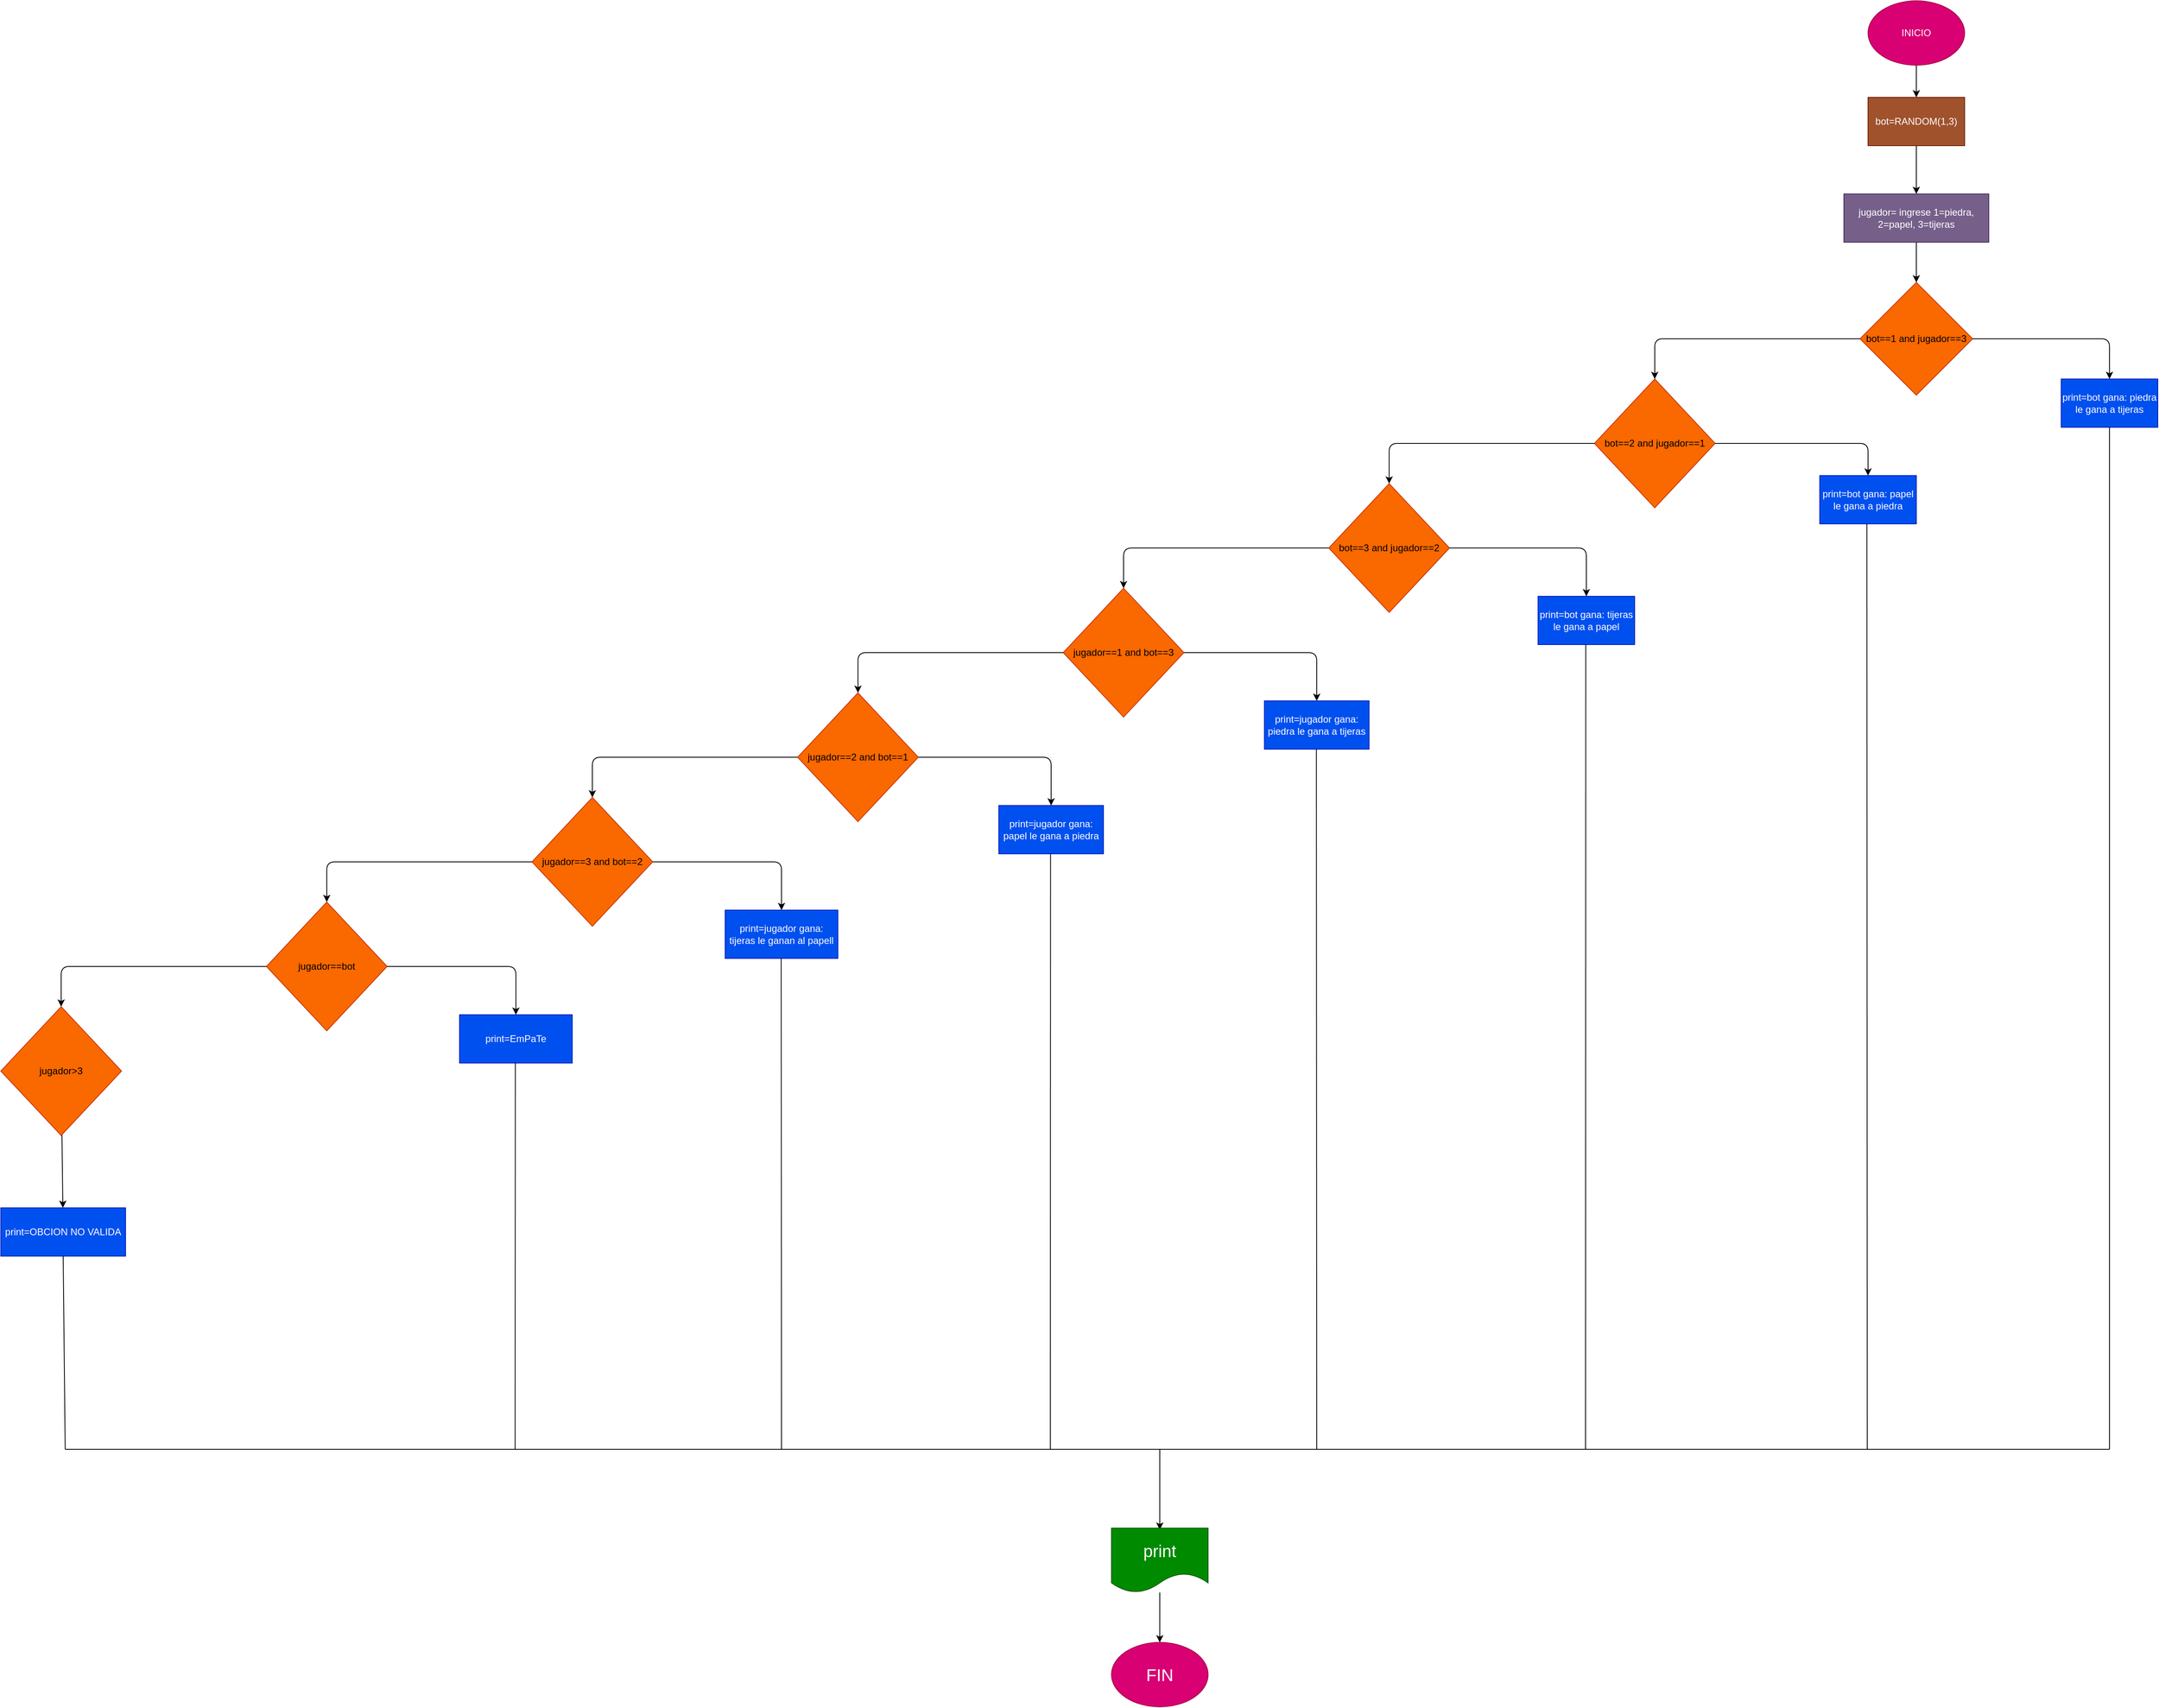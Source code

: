 <mxfile>
    <diagram id="DFc3YSKYLJL_X5v4jf5l" name="Página-1">
        <mxGraphModel dx="3273" dy="537" grid="1" gridSize="10" guides="1" tooltips="1" connect="1" arrows="1" fold="1" page="1" pageScale="1" pageWidth="1169" pageHeight="827" math="0" shadow="0">
            <root>
                <mxCell id="0"/>
                <mxCell id="1" parent="0"/>
                <mxCell id="11" value="" style="edgeStyle=none;html=1;" edge="1" parent="1" source="12" target="14">
                    <mxGeometry relative="1" as="geometry"/>
                </mxCell>
                <mxCell id="12" value="INICIO" style="ellipse;whiteSpace=wrap;html=1;fillColor=#d80073;fontColor=#ffffff;strokeColor=#A50040;" vertex="1" parent="1">
                    <mxGeometry x="400" y="440" width="120" height="80" as="geometry"/>
                </mxCell>
                <mxCell id="13" value="" style="edgeStyle=none;html=1;" edge="1" parent="1" source="14">
                    <mxGeometry relative="1" as="geometry">
                        <mxPoint x="460" y="680" as="targetPoint"/>
                    </mxGeometry>
                </mxCell>
                <mxCell id="14" value="bot=RANDOM(1,3)" style="rounded=0;whiteSpace=wrap;html=1;fillColor=#a0522d;fontColor=#ffffff;strokeColor=#6D1F00;" vertex="1" parent="1">
                    <mxGeometry x="400" y="560" width="120" height="60" as="geometry"/>
                </mxCell>
                <mxCell id="15" value="" style="edgeStyle=none;html=1;" edge="1" parent="1" source="16" target="17">
                    <mxGeometry relative="1" as="geometry"/>
                </mxCell>
                <mxCell id="16" value="jugador= ingrese 1=piedra, 2=papel, 3=tijeras" style="rounded=0;whiteSpace=wrap;html=1;fillColor=#76608a;fontColor=#ffffff;strokeColor=#432D57;" vertex="1" parent="1">
                    <mxGeometry x="370" y="680" width="180" height="60" as="geometry"/>
                </mxCell>
                <mxCell id="17" value="bot==1 and jugador==3" style="rhombus;whiteSpace=wrap;html=1;fillColor=#fa6800;fontColor=#000000;strokeColor=#C73500;" vertex="1" parent="1">
                    <mxGeometry x="390" y="790" width="140" height="140" as="geometry"/>
                </mxCell>
                <mxCell id="18" value="print=bot gana: piedra le gana a tijeras" style="rounded=0;whiteSpace=wrap;html=1;fillColor=#0050ef;fontColor=#ffffff;strokeColor=#001DBC;" vertex="1" parent="1">
                    <mxGeometry x="640" y="910" width="120" height="60" as="geometry"/>
                </mxCell>
                <mxCell id="19" value="" style="endArrow=classic;html=1;exitX=1;exitY=0.5;exitDx=0;exitDy=0;" edge="1" parent="1" source="17">
                    <mxGeometry width="50" height="50" relative="1" as="geometry">
                        <mxPoint x="430" y="950" as="sourcePoint"/>
                        <mxPoint x="700" y="910" as="targetPoint"/>
                        <Array as="points">
                            <mxPoint x="700" y="860"/>
                        </Array>
                    </mxGeometry>
                </mxCell>
                <mxCell id="20" value="bot==2 and jugador==1" style="rhombus;whiteSpace=wrap;html=1;fillColor=#fa6800;fontColor=#000000;strokeColor=#C73500;" vertex="1" parent="1">
                    <mxGeometry x="60" y="910" width="150" height="160" as="geometry"/>
                </mxCell>
                <mxCell id="21" value="" style="endArrow=classic;html=1;entryX=0.5;entryY=0;entryDx=0;entryDy=0;exitX=0;exitY=0.5;exitDx=0;exitDy=0;" edge="1" parent="1" source="17" target="20">
                    <mxGeometry width="50" height="50" relative="1" as="geometry">
                        <mxPoint x="500" y="990" as="sourcePoint"/>
                        <mxPoint x="550" y="940" as="targetPoint"/>
                        <Array as="points">
                            <mxPoint x="135" y="860"/>
                        </Array>
                    </mxGeometry>
                </mxCell>
                <mxCell id="22" value="print=bot gana: papel le gana a piedra" style="rounded=0;whiteSpace=wrap;html=1;fillColor=#0050ef;fontColor=#ffffff;strokeColor=#001DBC;" vertex="1" parent="1">
                    <mxGeometry x="340" y="1030" width="120" height="60" as="geometry"/>
                </mxCell>
                <mxCell id="23" value="" style="endArrow=classic;html=1;exitX=1;exitY=0.5;exitDx=0;exitDy=0;" edge="1" parent="1">
                    <mxGeometry width="50" height="50" relative="1" as="geometry">
                        <mxPoint x="210" y="990" as="sourcePoint"/>
                        <mxPoint x="400" y="1030" as="targetPoint"/>
                        <Array as="points">
                            <mxPoint x="300" y="990"/>
                            <mxPoint x="400" y="990"/>
                        </Array>
                    </mxGeometry>
                </mxCell>
                <mxCell id="24" value="bot==3 and jugador==2" style="rhombus;whiteSpace=wrap;html=1;fillColor=#fa6800;fontColor=#000000;strokeColor=#C73500;" vertex="1" parent="1">
                    <mxGeometry x="-270" y="1040" width="150" height="160" as="geometry"/>
                </mxCell>
                <mxCell id="25" value="" style="endArrow=classic;html=1;entryX=0.5;entryY=0;entryDx=0;entryDy=0;exitX=0;exitY=0.5;exitDx=0;exitDy=0;" edge="1" parent="1" target="24">
                    <mxGeometry width="50" height="50" relative="1" as="geometry">
                        <mxPoint x="60" y="990" as="sourcePoint"/>
                        <mxPoint x="220" y="1070" as="targetPoint"/>
                        <Array as="points">
                            <mxPoint x="-195" y="990"/>
                        </Array>
                    </mxGeometry>
                </mxCell>
                <mxCell id="26" value="print=bot gana: tijeras le gana a papel" style="rounded=0;whiteSpace=wrap;html=1;fillColor=#0050ef;fontColor=#ffffff;strokeColor=#001DBC;" vertex="1" parent="1">
                    <mxGeometry x="-10" y="1180" width="120" height="60" as="geometry"/>
                </mxCell>
                <mxCell id="27" value="" style="endArrow=classic;html=1;entryX=0.5;entryY=0;entryDx=0;entryDy=0;exitX=1;exitY=0.5;exitDx=0;exitDy=0;" edge="1" parent="1" target="26">
                    <mxGeometry width="50" height="50" relative="1" as="geometry">
                        <mxPoint x="-120" y="1120" as="sourcePoint"/>
                        <mxPoint x="-170" y="1160" as="targetPoint"/>
                        <Array as="points">
                            <mxPoint x="-30" y="1120"/>
                            <mxPoint x="50" y="1120"/>
                        </Array>
                    </mxGeometry>
                </mxCell>
                <mxCell id="28" value="jugador==1 and bot==3" style="rhombus;whiteSpace=wrap;html=1;fillColor=#fa6800;fontColor=#000000;strokeColor=#C73500;" vertex="1" parent="1">
                    <mxGeometry x="-600" y="1170" width="150" height="160" as="geometry"/>
                </mxCell>
                <mxCell id="29" value="" style="endArrow=classic;html=1;entryX=0.5;entryY=0;entryDx=0;entryDy=0;exitX=0;exitY=0.5;exitDx=0;exitDy=0;" edge="1" parent="1" target="28">
                    <mxGeometry width="50" height="50" relative="1" as="geometry">
                        <mxPoint x="-270" y="1120" as="sourcePoint"/>
                        <mxPoint x="-110" y="1200" as="targetPoint"/>
                        <Array as="points">
                            <mxPoint x="-525" y="1120"/>
                        </Array>
                    </mxGeometry>
                </mxCell>
                <mxCell id="30" value="print=jugador gana: piedra le gana a tijeras" style="rounded=0;whiteSpace=wrap;html=1;fillColor=#0050ef;fontColor=#ffffff;strokeColor=#001DBC;" vertex="1" parent="1">
                    <mxGeometry x="-350" y="1310" width="130" height="60" as="geometry"/>
                </mxCell>
                <mxCell id="31" value="" style="endArrow=classic;html=1;entryX=0.5;entryY=0;entryDx=0;entryDy=0;exitX=1;exitY=0.5;exitDx=0;exitDy=0;" edge="1" parent="1" target="30">
                    <mxGeometry width="50" height="50" relative="1" as="geometry">
                        <mxPoint x="-450" y="1250" as="sourcePoint"/>
                        <mxPoint x="-500" y="1290" as="targetPoint"/>
                        <Array as="points">
                            <mxPoint x="-360" y="1250"/>
                            <mxPoint x="-285" y="1250"/>
                        </Array>
                    </mxGeometry>
                </mxCell>
                <mxCell id="32" value="jugador==2 and bot==1" style="rhombus;whiteSpace=wrap;html=1;fillColor=#fa6800;fontColor=#000000;strokeColor=#C73500;" vertex="1" parent="1">
                    <mxGeometry x="-930" y="1300" width="150" height="160" as="geometry"/>
                </mxCell>
                <mxCell id="33" value="" style="endArrow=classic;html=1;entryX=0.5;entryY=0;entryDx=0;entryDy=0;exitX=0;exitY=0.5;exitDx=0;exitDy=0;" edge="1" parent="1" target="32">
                    <mxGeometry width="50" height="50" relative="1" as="geometry">
                        <mxPoint x="-600" y="1250" as="sourcePoint"/>
                        <mxPoint x="-440" y="1330" as="targetPoint"/>
                        <Array as="points">
                            <mxPoint x="-855" y="1250"/>
                        </Array>
                    </mxGeometry>
                </mxCell>
                <mxCell id="34" value="print=jugador gana: papel le gana a piedra" style="rounded=0;whiteSpace=wrap;html=1;fillColor=#0050ef;fontColor=#ffffff;strokeColor=#001DBC;" vertex="1" parent="1">
                    <mxGeometry x="-680" y="1440" width="130" height="60" as="geometry"/>
                </mxCell>
                <mxCell id="35" value="" style="endArrow=classic;html=1;entryX=0.5;entryY=0;entryDx=0;entryDy=0;exitX=1;exitY=0.5;exitDx=0;exitDy=0;" edge="1" parent="1" target="34">
                    <mxGeometry width="50" height="50" relative="1" as="geometry">
                        <mxPoint x="-780" y="1380" as="sourcePoint"/>
                        <mxPoint x="-830" y="1420" as="targetPoint"/>
                        <Array as="points">
                            <mxPoint x="-690" y="1380"/>
                            <mxPoint x="-615" y="1380"/>
                        </Array>
                    </mxGeometry>
                </mxCell>
                <mxCell id="36" value="jugador==3 and bot==2" style="rhombus;whiteSpace=wrap;html=1;fillColor=#fa6800;fontColor=#000000;strokeColor=#C73500;" vertex="1" parent="1">
                    <mxGeometry x="-1260" y="1430" width="150" height="160" as="geometry"/>
                </mxCell>
                <mxCell id="37" value="" style="endArrow=classic;html=1;entryX=0.5;entryY=0;entryDx=0;entryDy=0;exitX=0;exitY=0.5;exitDx=0;exitDy=0;" edge="1" parent="1" target="36">
                    <mxGeometry width="50" height="50" relative="1" as="geometry">
                        <mxPoint x="-930" y="1380" as="sourcePoint"/>
                        <mxPoint x="-770" y="1460" as="targetPoint"/>
                        <Array as="points">
                            <mxPoint x="-1185" y="1380"/>
                        </Array>
                    </mxGeometry>
                </mxCell>
                <mxCell id="38" value="print=jugador gana: tijeras le ganan al papell" style="rounded=0;whiteSpace=wrap;html=1;fillColor=#0050ef;fontColor=#ffffff;strokeColor=#001DBC;" vertex="1" parent="1">
                    <mxGeometry x="-1020" y="1570" width="140" height="60" as="geometry"/>
                </mxCell>
                <mxCell id="39" value="" style="endArrow=classic;html=1;entryX=0.5;entryY=0;entryDx=0;entryDy=0;exitX=1;exitY=0.5;exitDx=0;exitDy=0;" edge="1" parent="1" target="38">
                    <mxGeometry width="50" height="50" relative="1" as="geometry">
                        <mxPoint x="-1110" y="1510" as="sourcePoint"/>
                        <mxPoint x="-1160" y="1550" as="targetPoint"/>
                        <Array as="points">
                            <mxPoint x="-1020" y="1510"/>
                            <mxPoint x="-950" y="1510"/>
                        </Array>
                    </mxGeometry>
                </mxCell>
                <mxCell id="40" value="jugador==bot" style="rhombus;whiteSpace=wrap;html=1;fillColor=#fa6800;fontColor=#000000;strokeColor=#C73500;" vertex="1" parent="1">
                    <mxGeometry x="-1590" y="1560" width="150" height="160" as="geometry"/>
                </mxCell>
                <mxCell id="41" value="" style="endArrow=classic;html=1;entryX=0.5;entryY=0;entryDx=0;entryDy=0;exitX=0;exitY=0.5;exitDx=0;exitDy=0;" edge="1" parent="1" target="40">
                    <mxGeometry width="50" height="50" relative="1" as="geometry">
                        <mxPoint x="-1260" y="1510" as="sourcePoint"/>
                        <mxPoint x="-1100" y="1590" as="targetPoint"/>
                        <Array as="points">
                            <mxPoint x="-1515" y="1510"/>
                        </Array>
                    </mxGeometry>
                </mxCell>
                <mxCell id="42" value="print=EmPaTe" style="rounded=0;whiteSpace=wrap;html=1;fillColor=#0050ef;fontColor=#ffffff;strokeColor=#001DBC;" vertex="1" parent="1">
                    <mxGeometry x="-1350" y="1700" width="140" height="60" as="geometry"/>
                </mxCell>
                <mxCell id="43" value="" style="endArrow=classic;html=1;entryX=0.5;entryY=0;entryDx=0;entryDy=0;exitX=1;exitY=0.5;exitDx=0;exitDy=0;" edge="1" parent="1" target="42">
                    <mxGeometry width="50" height="50" relative="1" as="geometry">
                        <mxPoint x="-1440" y="1640" as="sourcePoint"/>
                        <mxPoint x="-1490" y="1680" as="targetPoint"/>
                        <Array as="points">
                            <mxPoint x="-1350" y="1640"/>
                            <mxPoint x="-1280" y="1640"/>
                        </Array>
                    </mxGeometry>
                </mxCell>
                <mxCell id="44" value="" style="edgeStyle=none;html=1;" edge="1" parent="1" source="45" target="47">
                    <mxGeometry relative="1" as="geometry"/>
                </mxCell>
                <mxCell id="45" value="jugador&amp;gt;3" style="rhombus;whiteSpace=wrap;html=1;fillColor=#fa6800;fontColor=#000000;strokeColor=#C73500;" vertex="1" parent="1">
                    <mxGeometry x="-1920" y="1690" width="150" height="160" as="geometry"/>
                </mxCell>
                <mxCell id="46" value="" style="endArrow=classic;html=1;entryX=0.5;entryY=0;entryDx=0;entryDy=0;exitX=0;exitY=0.5;exitDx=0;exitDy=0;" edge="1" parent="1" target="45">
                    <mxGeometry width="50" height="50" relative="1" as="geometry">
                        <mxPoint x="-1590" y="1640" as="sourcePoint"/>
                        <mxPoint x="-1430" y="1720" as="targetPoint"/>
                        <Array as="points">
                            <mxPoint x="-1845" y="1640"/>
                        </Array>
                    </mxGeometry>
                </mxCell>
                <mxCell id="47" value="print=OBCION NO VALIDA" style="rounded=0;whiteSpace=wrap;html=1;fillColor=#0050ef;fontColor=#ffffff;strokeColor=#001DBC;" vertex="1" parent="1">
                    <mxGeometry x="-1920" y="1940" width="155" height="60" as="geometry"/>
                </mxCell>
                <mxCell id="48" value="" style="endArrow=none;html=1;entryX=0.5;entryY=1;entryDx=0;entryDy=0;" edge="1" parent="1" target="47">
                    <mxGeometry width="50" height="50" relative="1" as="geometry">
                        <mxPoint x="-1840" y="2240" as="sourcePoint"/>
                        <mxPoint x="-1810" y="2090" as="targetPoint"/>
                    </mxGeometry>
                </mxCell>
                <mxCell id="49" value="" style="endArrow=none;html=1;" edge="1" parent="1">
                    <mxGeometry width="50" height="50" relative="1" as="geometry">
                        <mxPoint x="-1840" y="2240" as="sourcePoint"/>
                        <mxPoint x="700" y="2240" as="targetPoint"/>
                    </mxGeometry>
                </mxCell>
                <mxCell id="50" value="" style="endArrow=none;html=1;entryX=0.5;entryY=1;entryDx=0;entryDy=0;" edge="1" parent="1" target="18">
                    <mxGeometry width="50" height="50" relative="1" as="geometry">
                        <mxPoint x="700" y="2240" as="sourcePoint"/>
                        <mxPoint x="690" y="1100" as="targetPoint"/>
                    </mxGeometry>
                </mxCell>
                <mxCell id="51" value="" style="endArrow=none;html=1;entryX=0.5;entryY=1;entryDx=0;entryDy=0;" edge="1" parent="1">
                    <mxGeometry width="50" height="50" relative="1" as="geometry">
                        <mxPoint x="399" y="2240" as="sourcePoint"/>
                        <mxPoint x="398.57" y="1090.0" as="targetPoint"/>
                    </mxGeometry>
                </mxCell>
                <mxCell id="52" value="" style="endArrow=none;html=1;entryX=0.5;entryY=1;entryDx=0;entryDy=0;" edge="1" parent="1">
                    <mxGeometry width="50" height="50" relative="1" as="geometry">
                        <mxPoint x="49" y="2240" as="sourcePoint"/>
                        <mxPoint x="49.29" y="1240.0" as="targetPoint"/>
                    </mxGeometry>
                </mxCell>
                <mxCell id="53" value="" style="endArrow=none;html=1;entryX=0.5;entryY=1;entryDx=0;entryDy=0;" edge="1" parent="1">
                    <mxGeometry width="50" height="50" relative="1" as="geometry">
                        <mxPoint x="-285" y="2240" as="sourcePoint"/>
                        <mxPoint x="-285.42" y="1370.0" as="targetPoint"/>
                    </mxGeometry>
                </mxCell>
                <mxCell id="54" value="" style="endArrow=none;html=1;entryX=0.5;entryY=1;entryDx=0;entryDy=0;" edge="1" parent="1">
                    <mxGeometry width="50" height="50" relative="1" as="geometry">
                        <mxPoint x="-616" y="2240" as="sourcePoint"/>
                        <mxPoint x="-615.71" y="1500" as="targetPoint"/>
                    </mxGeometry>
                </mxCell>
                <mxCell id="55" value="" style="endArrow=none;html=1;entryX=0.5;entryY=1;entryDx=0;entryDy=0;" edge="1" parent="1">
                    <mxGeometry width="50" height="50" relative="1" as="geometry">
                        <mxPoint x="-950" y="2240" as="sourcePoint"/>
                        <mxPoint x="-950.42" y="1630" as="targetPoint"/>
                    </mxGeometry>
                </mxCell>
                <mxCell id="56" value="" style="endArrow=none;html=1;entryX=0.5;entryY=1;entryDx=0;entryDy=0;" edge="1" parent="1">
                    <mxGeometry width="50" height="50" relative="1" as="geometry">
                        <mxPoint x="-1281" y="2240" as="sourcePoint"/>
                        <mxPoint x="-1280.71" y="1760" as="targetPoint"/>
                    </mxGeometry>
                </mxCell>
                <mxCell id="57" value="" style="endArrow=classic;html=1;" edge="1" parent="1">
                    <mxGeometry width="50" height="50" relative="1" as="geometry">
                        <mxPoint x="-480" y="2240" as="sourcePoint"/>
                        <mxPoint x="-480" y="2340" as="targetPoint"/>
                    </mxGeometry>
                </mxCell>
                <mxCell id="58" value="" style="edgeStyle=none;html=1;fontSize=21;" edge="1" parent="1" source="59" target="60">
                    <mxGeometry relative="1" as="geometry"/>
                </mxCell>
                <mxCell id="59" value="&lt;font style=&quot;font-size: 21px;&quot;&gt;print&lt;/font&gt;" style="shape=document;whiteSpace=wrap;html=1;boundedLbl=1;fillColor=#008a00;fontColor=#ffffff;strokeColor=#005700;" vertex="1" parent="1">
                    <mxGeometry x="-540" y="2338" width="120" height="80" as="geometry"/>
                </mxCell>
                <mxCell id="60" value="FIN" style="ellipse;whiteSpace=wrap;html=1;fontSize=21;fillColor=#d80073;fontColor=#ffffff;strokeColor=#A50040;" vertex="1" parent="1">
                    <mxGeometry x="-540" y="2480" width="120" height="80" as="geometry"/>
                </mxCell>
            </root>
        </mxGraphModel>
    </diagram>
</mxfile>